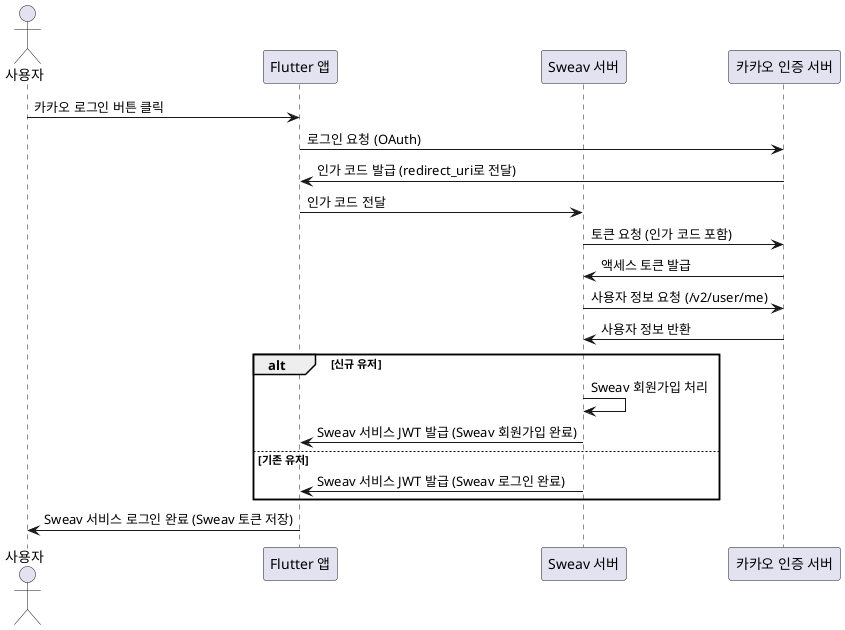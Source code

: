 @startuml
actor 사용자
participant "Flutter 앱" as Client
participant "Sweav 서버" as Server
participant "카카오 인증 서버" as Kakao

사용자 -> Client : 카카오 로그인 버튼 클릭
Client -> Kakao : 로그인 요청 (OAuth)
Kakao -> Client : 인가 코드 발급 (redirect_uri로 전달)
Client -> Server : 인가 코드 전달

Server -> Kakao : 토큰 요청 (인가 코드 포함)
Kakao -> Server : 액세스 토큰 발급
Server -> Kakao : 사용자 정보 요청 (/v2/user/me)
Kakao -> Server : 사용자 정보 반환

alt 신규 유저
    Server -> Server : Sweav 회원가입 처리
    Server -> Client : Sweav 서비스 JWT 발급 (Sweav 회원가입 완료)
else 기존 유저
    Server -> Client : Sweav 서비스 JWT 발급 (Sweav 로그인 완료)
end

Client -> 사용자 : Sweav 서비스 로그인 완료 (Sweav 토큰 저장)
@enduml
